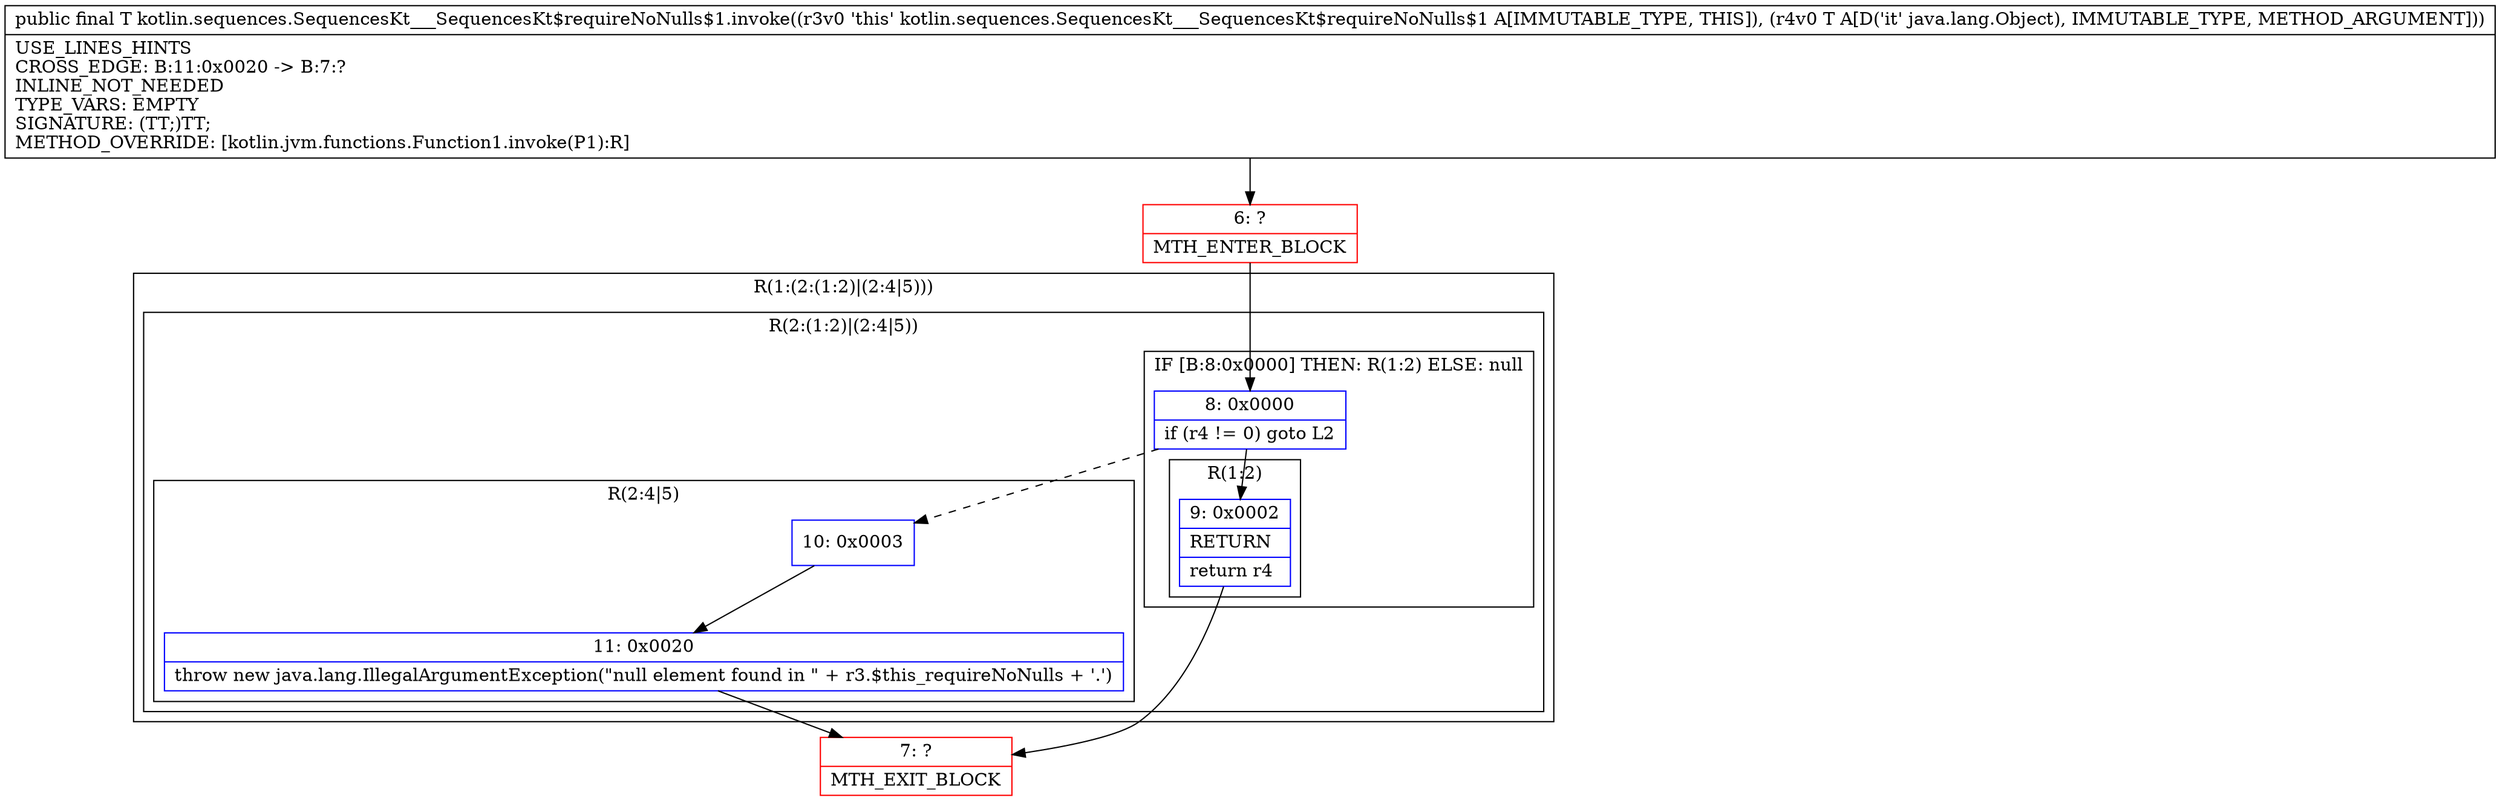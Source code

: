 digraph "CFG forkotlin.sequences.SequencesKt___SequencesKt$requireNoNulls$1.invoke(Ljava\/lang\/Object;)Ljava\/lang\/Object;" {
subgraph cluster_Region_933473136 {
label = "R(1:(2:(1:2)|(2:4|5)))";
node [shape=record,color=blue];
subgraph cluster_Region_620501662 {
label = "R(2:(1:2)|(2:4|5))";
node [shape=record,color=blue];
subgraph cluster_IfRegion_1924701967 {
label = "IF [B:8:0x0000] THEN: R(1:2) ELSE: null";
node [shape=record,color=blue];
Node_8 [shape=record,label="{8\:\ 0x0000|if (r4 != 0) goto L2\l}"];
subgraph cluster_Region_729854446 {
label = "R(1:2)";
node [shape=record,color=blue];
Node_9 [shape=record,label="{9\:\ 0x0002|RETURN\l|return r4\l}"];
}
}
subgraph cluster_Region_22181829 {
label = "R(2:4|5)";
node [shape=record,color=blue];
Node_10 [shape=record,label="{10\:\ 0x0003}"];
Node_11 [shape=record,label="{11\:\ 0x0020|throw new java.lang.IllegalArgumentException(\"null element found in \" + r3.$this_requireNoNulls + '.')\l}"];
}
}
}
Node_6 [shape=record,color=red,label="{6\:\ ?|MTH_ENTER_BLOCK\l}"];
Node_7 [shape=record,color=red,label="{7\:\ ?|MTH_EXIT_BLOCK\l}"];
MethodNode[shape=record,label="{public final T kotlin.sequences.SequencesKt___SequencesKt$requireNoNulls$1.invoke((r3v0 'this' kotlin.sequences.SequencesKt___SequencesKt$requireNoNulls$1 A[IMMUTABLE_TYPE, THIS]), (r4v0 T A[D('it' java.lang.Object), IMMUTABLE_TYPE, METHOD_ARGUMENT]))  | USE_LINES_HINTS\lCROSS_EDGE: B:11:0x0020 \-\> B:7:?\lINLINE_NOT_NEEDED\lTYPE_VARS: EMPTY\lSIGNATURE: (TT;)TT;\lMETHOD_OVERRIDE: [kotlin.jvm.functions.Function1.invoke(P1):R]\l}"];
MethodNode -> Node_6;Node_8 -> Node_9;
Node_8 -> Node_10[style=dashed];
Node_9 -> Node_7;
Node_10 -> Node_11;
Node_11 -> Node_7;
Node_6 -> Node_8;
}

